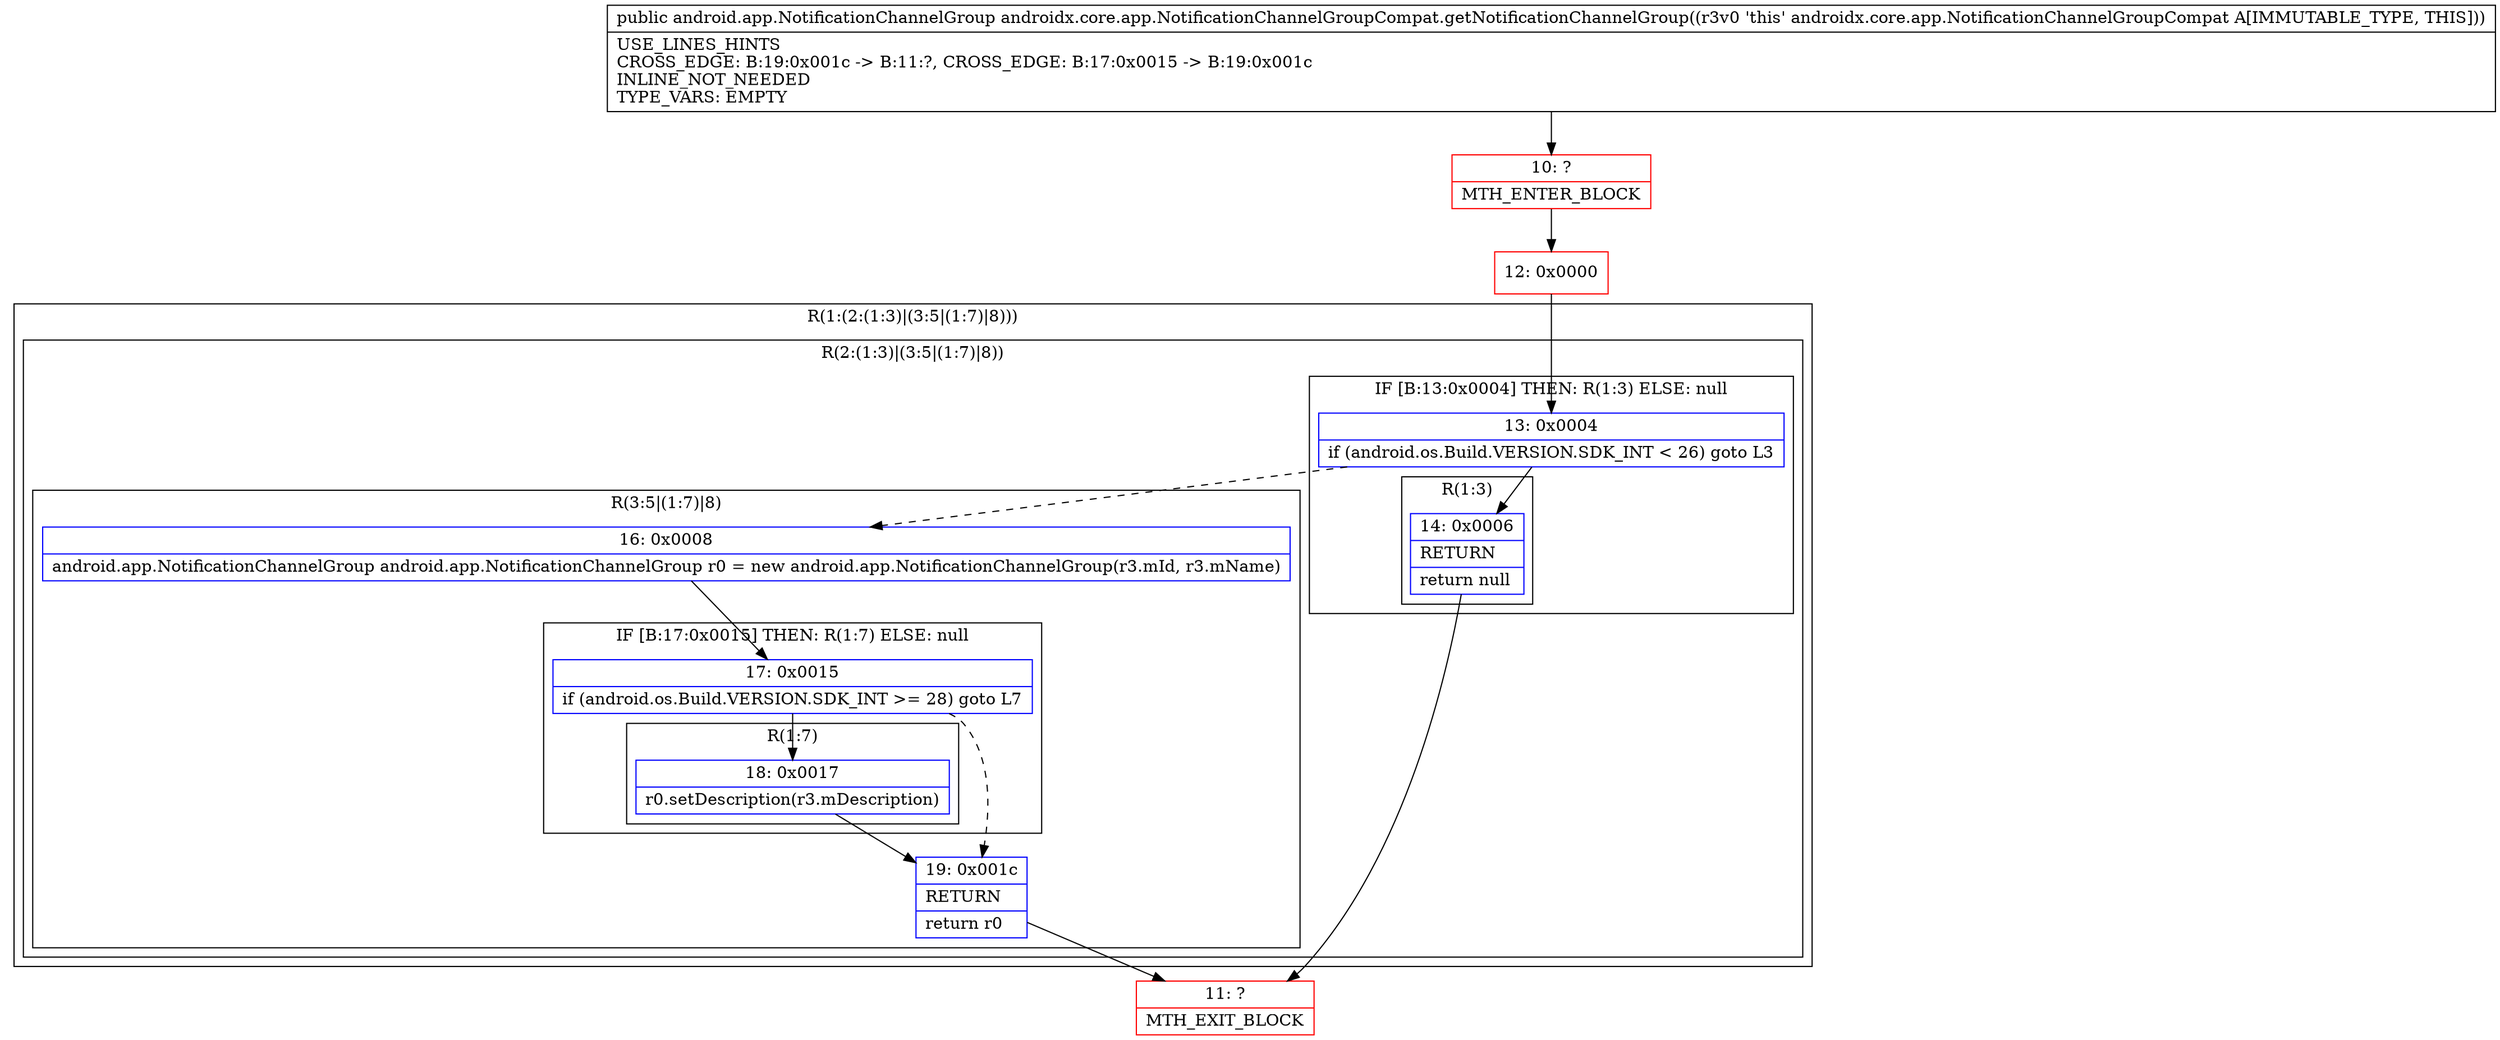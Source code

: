 digraph "CFG forandroidx.core.app.NotificationChannelGroupCompat.getNotificationChannelGroup()Landroid\/app\/NotificationChannelGroup;" {
subgraph cluster_Region_1796490449 {
label = "R(1:(2:(1:3)|(3:5|(1:7)|8)))";
node [shape=record,color=blue];
subgraph cluster_Region_755626283 {
label = "R(2:(1:3)|(3:5|(1:7)|8))";
node [shape=record,color=blue];
subgraph cluster_IfRegion_227513651 {
label = "IF [B:13:0x0004] THEN: R(1:3) ELSE: null";
node [shape=record,color=blue];
Node_13 [shape=record,label="{13\:\ 0x0004|if (android.os.Build.VERSION.SDK_INT \< 26) goto L3\l}"];
subgraph cluster_Region_2043824202 {
label = "R(1:3)";
node [shape=record,color=blue];
Node_14 [shape=record,label="{14\:\ 0x0006|RETURN\l|return null\l}"];
}
}
subgraph cluster_Region_703693306 {
label = "R(3:5|(1:7)|8)";
node [shape=record,color=blue];
Node_16 [shape=record,label="{16\:\ 0x0008|android.app.NotificationChannelGroup android.app.NotificationChannelGroup r0 = new android.app.NotificationChannelGroup(r3.mId, r3.mName)\l}"];
subgraph cluster_IfRegion_816425325 {
label = "IF [B:17:0x0015] THEN: R(1:7) ELSE: null";
node [shape=record,color=blue];
Node_17 [shape=record,label="{17\:\ 0x0015|if (android.os.Build.VERSION.SDK_INT \>= 28) goto L7\l}"];
subgraph cluster_Region_1861060258 {
label = "R(1:7)";
node [shape=record,color=blue];
Node_18 [shape=record,label="{18\:\ 0x0017|r0.setDescription(r3.mDescription)\l}"];
}
}
Node_19 [shape=record,label="{19\:\ 0x001c|RETURN\l|return r0\l}"];
}
}
}
Node_10 [shape=record,color=red,label="{10\:\ ?|MTH_ENTER_BLOCK\l}"];
Node_12 [shape=record,color=red,label="{12\:\ 0x0000}"];
Node_11 [shape=record,color=red,label="{11\:\ ?|MTH_EXIT_BLOCK\l}"];
MethodNode[shape=record,label="{public android.app.NotificationChannelGroup androidx.core.app.NotificationChannelGroupCompat.getNotificationChannelGroup((r3v0 'this' androidx.core.app.NotificationChannelGroupCompat A[IMMUTABLE_TYPE, THIS]))  | USE_LINES_HINTS\lCROSS_EDGE: B:19:0x001c \-\> B:11:?, CROSS_EDGE: B:17:0x0015 \-\> B:19:0x001c\lINLINE_NOT_NEEDED\lTYPE_VARS: EMPTY\l}"];
MethodNode -> Node_10;Node_13 -> Node_14;
Node_13 -> Node_16[style=dashed];
Node_14 -> Node_11;
Node_16 -> Node_17;
Node_17 -> Node_18;
Node_17 -> Node_19[style=dashed];
Node_18 -> Node_19;
Node_19 -> Node_11;
Node_10 -> Node_12;
Node_12 -> Node_13;
}

